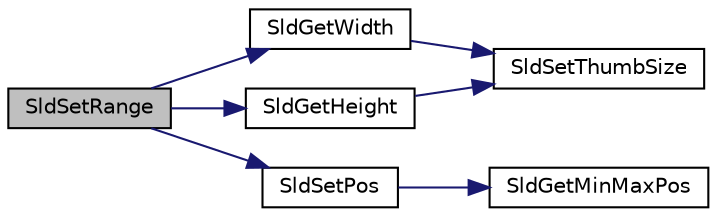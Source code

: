 digraph "SldSetRange"
{
  edge [fontname="Helvetica",fontsize="10",labelfontname="Helvetica",labelfontsize="10"];
  node [fontname="Helvetica",fontsize="10",shape=record];
  rankdir="LR";
  Node1 [label="SldSetRange",height=0.2,width=0.4,color="black", fillcolor="grey75", style="filled", fontcolor="black"];
  Node1 -> Node2 [color="midnightblue",fontsize="10",style="solid",fontname="Helvetica"];
  Node2 [label="SldGetWidth",height=0.2,width=0.4,color="black", fillcolor="white", style="filled",URL="$_slider_8c.html#a1993672ef4e7ec21bf97f35703a5a070"];
  Node2 -> Node3 [color="midnightblue",fontsize="10",style="solid",fontname="Helvetica"];
  Node3 [label="SldSetThumbSize",height=0.2,width=0.4,color="black", fillcolor="white", style="filled",URL="$_slider_8c.html#a9a532a5105efa2f6fb185f2635d46fa5"];
  Node1 -> Node4 [color="midnightblue",fontsize="10",style="solid",fontname="Helvetica"];
  Node4 [label="SldGetHeight",height=0.2,width=0.4,color="black", fillcolor="white", style="filled",URL="$_slider_8c.html#aed23f756c45e9353767cb1de8c3d57f3"];
  Node4 -> Node3 [color="midnightblue",fontsize="10",style="solid",fontname="Helvetica"];
  Node1 -> Node5 [color="midnightblue",fontsize="10",style="solid",fontname="Helvetica"];
  Node5 [label="SldSetPos",height=0.2,width=0.4,color="black", fillcolor="white", style="filled",URL="$_slider_8c.html#aac9306427f299e139bc5c48b76b3cf09"];
  Node5 -> Node6 [color="midnightblue",fontsize="10",style="solid",fontname="Helvetica"];
  Node6 [label="SldGetMinMaxPos",height=0.2,width=0.4,color="black", fillcolor="white", style="filled",URL="$_slider_8c.html#a01ce6949adc41308ab2511b611b6ddba"];
}
